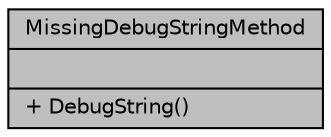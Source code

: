 digraph "MissingDebugStringMethod"
{
 // LATEX_PDF_SIZE
  bgcolor="transparent";
  edge [fontname="Helvetica",fontsize="10",labelfontname="Helvetica",labelfontsize="10"];
  node [fontname="Helvetica",fontsize="10",shape=record];
  Node1 [label="{MissingDebugStringMethod\n||+ DebugString()\l}",height=0.2,width=0.4,color="black", fillcolor="grey75", style="filled", fontcolor="black",tooltip=" "];
}
